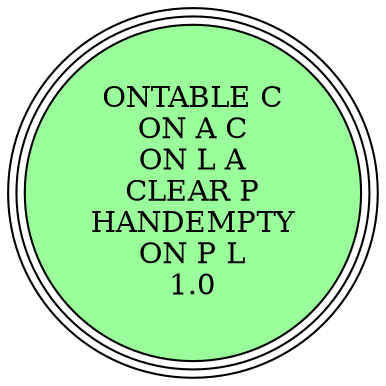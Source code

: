 digraph {
"ONTABLE C\nON A C\nON L A\nCLEAR P\nHANDEMPTY\nON P L\n1.0\n" [shape=circle, style=filled, fillcolor=palegreen1, peripheries=3];
"ONTABLE C\nON A C\nON L A\nCLEAR P\nHANDEMPTY\nON P L\n1.0\n" [shape=circle, style=filled, fillcolor=palegreen1, peripheries=3];
}
